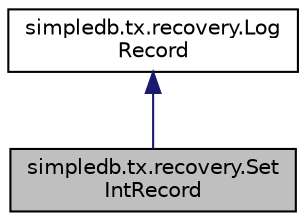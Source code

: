 digraph "simpledb.tx.recovery.SetIntRecord"
{
  edge [fontname="Helvetica",fontsize="10",labelfontname="Helvetica",labelfontsize="10"];
  node [fontname="Helvetica",fontsize="10",shape=record];
  Node0 [label="simpledb.tx.recovery.Set\lIntRecord",height=0.2,width=0.4,color="black", fillcolor="grey75", style="filled", fontcolor="black"];
  Node1 -> Node0 [dir="back",color="midnightblue",fontsize="10",style="solid",fontname="Helvetica"];
  Node1 [label="simpledb.tx.recovery.Log\lRecord",height=0.2,width=0.4,color="black", fillcolor="white", style="filled",URL="$interfacesimpledb_1_1tx_1_1recovery_1_1LogRecord.html"];
}
